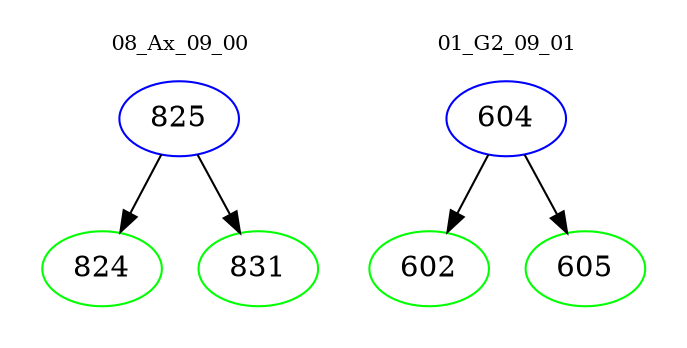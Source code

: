 digraph{
subgraph cluster_0 {
color = white
label = "08_Ax_09_00";
fontsize=10;
T0_825 [label="825", color="blue"]
T0_825 -> T0_824 [color="black"]
T0_824 [label="824", color="green"]
T0_825 -> T0_831 [color="black"]
T0_831 [label="831", color="green"]
}
subgraph cluster_1 {
color = white
label = "01_G2_09_01";
fontsize=10;
T1_604 [label="604", color="blue"]
T1_604 -> T1_602 [color="black"]
T1_602 [label="602", color="green"]
T1_604 -> T1_605 [color="black"]
T1_605 [label="605", color="green"]
}
}
